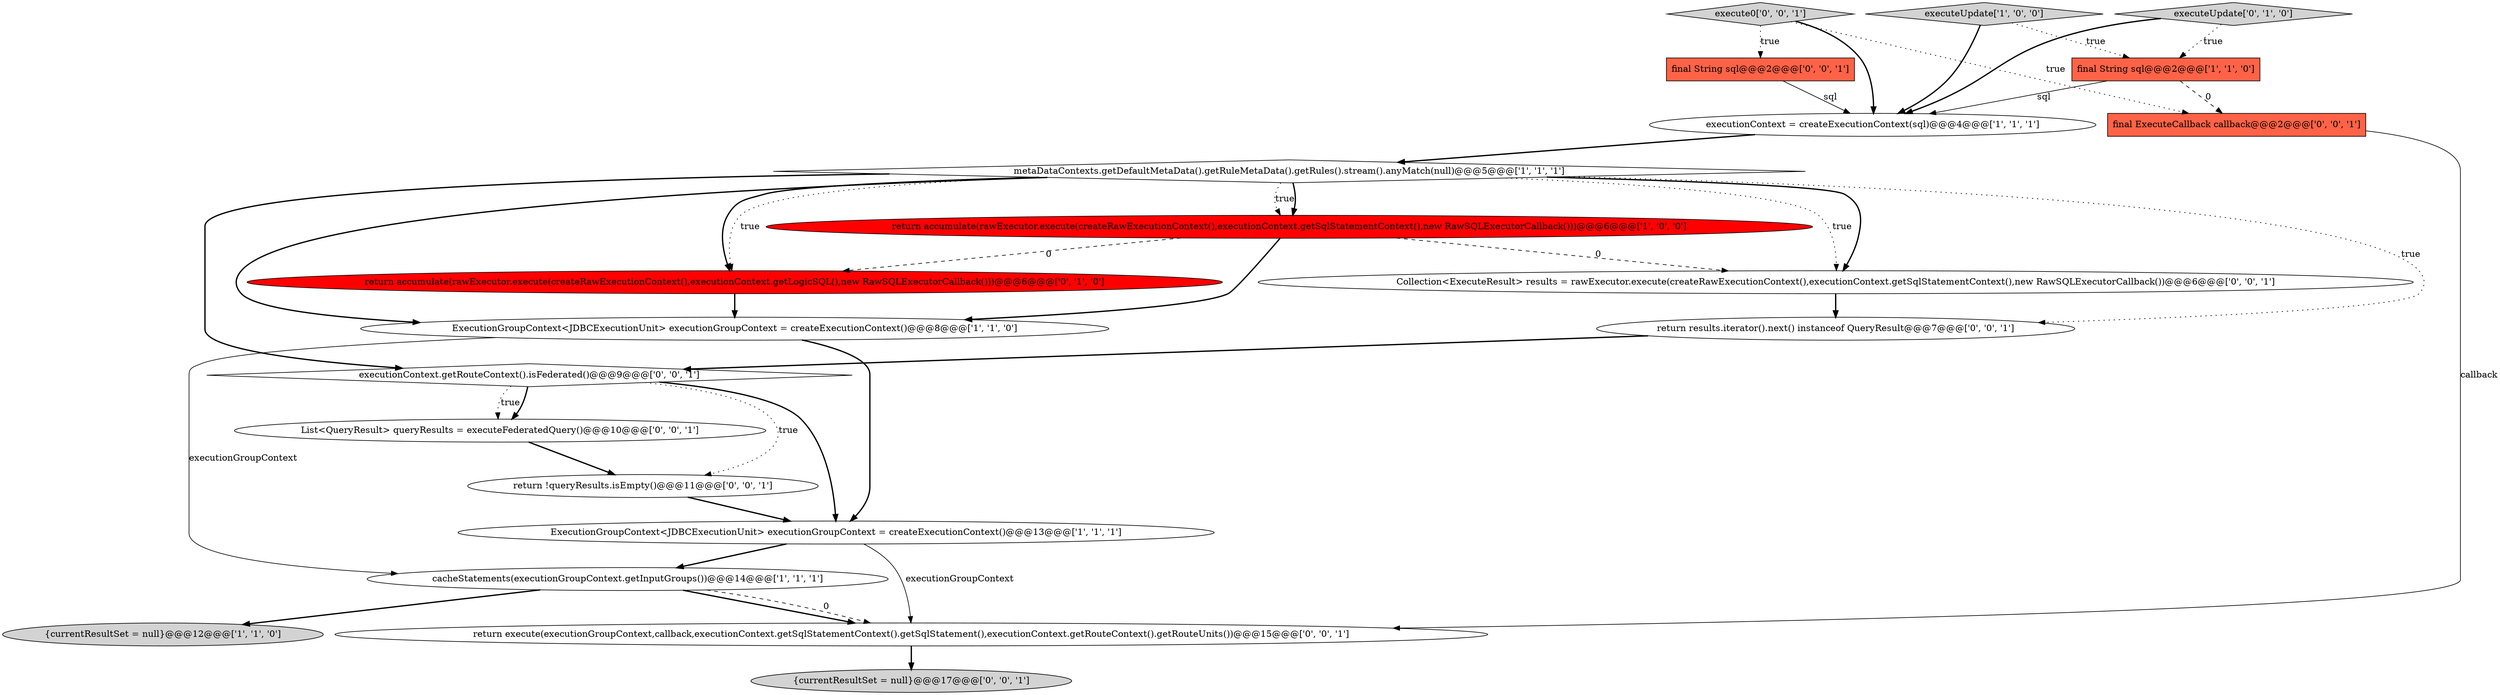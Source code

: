 digraph {
8 [style = filled, label = "executeUpdate['1', '0', '0']", fillcolor = lightgray, shape = diamond image = "AAA0AAABBB1BBB"];
15 [style = filled, label = "{currentResultSet = null}@@@17@@@['0', '0', '1']", fillcolor = lightgray, shape = ellipse image = "AAA0AAABBB3BBB"];
3 [style = filled, label = "final String sql@@@2@@@['1', '1', '0']", fillcolor = tomato, shape = box image = "AAA0AAABBB1BBB"];
18 [style = filled, label = "List<QueryResult> queryResults = executeFederatedQuery()@@@10@@@['0', '0', '1']", fillcolor = white, shape = ellipse image = "AAA0AAABBB3BBB"];
5 [style = filled, label = "cacheStatements(executionGroupContext.getInputGroups())@@@14@@@['1', '1', '1']", fillcolor = white, shape = ellipse image = "AAA0AAABBB1BBB"];
12 [style = filled, label = "final String sql@@@2@@@['0', '0', '1']", fillcolor = tomato, shape = box image = "AAA0AAABBB3BBB"];
11 [style = filled, label = "Collection<ExecuteResult> results = rawExecutor.execute(createRawExecutionContext(),executionContext.getSqlStatementContext(),new RawSQLExecutorCallback())@@@6@@@['0', '0', '1']", fillcolor = white, shape = ellipse image = "AAA0AAABBB3BBB"];
7 [style = filled, label = "{currentResultSet = null}@@@12@@@['1', '1', '0']", fillcolor = lightgray, shape = ellipse image = "AAA0AAABBB1BBB"];
1 [style = filled, label = "ExecutionGroupContext<JDBCExecutionUnit> executionGroupContext = createExecutionContext()@@@13@@@['1', '1', '1']", fillcolor = white, shape = ellipse image = "AAA0AAABBB1BBB"];
19 [style = filled, label = "return execute(executionGroupContext,callback,executionContext.getSqlStatementContext().getSqlStatement(),executionContext.getRouteContext().getRouteUnits())@@@15@@@['0', '0', '1']", fillcolor = white, shape = ellipse image = "AAA0AAABBB3BBB"];
14 [style = filled, label = "return !queryResults.isEmpty()@@@11@@@['0', '0', '1']", fillcolor = white, shape = ellipse image = "AAA0AAABBB3BBB"];
9 [style = filled, label = "executeUpdate['0', '1', '0']", fillcolor = lightgray, shape = diamond image = "AAA0AAABBB2BBB"];
0 [style = filled, label = "metaDataContexts.getDefaultMetaData().getRuleMetaData().getRules().stream().anyMatch(null)@@@5@@@['1', '1', '1']", fillcolor = white, shape = diamond image = "AAA0AAABBB1BBB"];
2 [style = filled, label = "ExecutionGroupContext<JDBCExecutionUnit> executionGroupContext = createExecutionContext()@@@8@@@['1', '1', '0']", fillcolor = white, shape = ellipse image = "AAA0AAABBB1BBB"];
6 [style = filled, label = "executionContext = createExecutionContext(sql)@@@4@@@['1', '1', '1']", fillcolor = white, shape = ellipse image = "AAA0AAABBB1BBB"];
10 [style = filled, label = "return accumulate(rawExecutor.execute(createRawExecutionContext(),executionContext.getLogicSQL(),new RawSQLExecutorCallback()))@@@6@@@['0', '1', '0']", fillcolor = red, shape = ellipse image = "AAA1AAABBB2BBB"];
20 [style = filled, label = "execute0['0', '0', '1']", fillcolor = lightgray, shape = diamond image = "AAA0AAABBB3BBB"];
17 [style = filled, label = "return results.iterator().next() instanceof QueryResult@@@7@@@['0', '0', '1']", fillcolor = white, shape = ellipse image = "AAA0AAABBB3BBB"];
13 [style = filled, label = "executionContext.getRouteContext().isFederated()@@@9@@@['0', '0', '1']", fillcolor = white, shape = diamond image = "AAA0AAABBB3BBB"];
16 [style = filled, label = "final ExecuteCallback callback@@@2@@@['0', '0', '1']", fillcolor = tomato, shape = box image = "AAA0AAABBB3BBB"];
4 [style = filled, label = "return accumulate(rawExecutor.execute(createRawExecutionContext(),executionContext.getSqlStatementContext(),new RawSQLExecutorCallback()))@@@6@@@['1', '0', '0']", fillcolor = red, shape = ellipse image = "AAA1AAABBB1BBB"];
1->5 [style = bold, label=""];
13->18 [style = dotted, label="true"];
0->13 [style = bold, label=""];
12->6 [style = solid, label="sql"];
0->10 [style = dotted, label="true"];
2->1 [style = bold, label=""];
0->2 [style = bold, label=""];
0->4 [style = dotted, label="true"];
0->11 [style = bold, label=""];
8->6 [style = bold, label=""];
3->6 [style = solid, label="sql"];
6->0 [style = bold, label=""];
4->2 [style = bold, label=""];
20->6 [style = bold, label=""];
8->3 [style = dotted, label="true"];
13->1 [style = bold, label=""];
14->1 [style = bold, label=""];
9->6 [style = bold, label=""];
5->19 [style = bold, label=""];
0->10 [style = bold, label=""];
16->19 [style = solid, label="callback"];
0->4 [style = bold, label=""];
2->5 [style = solid, label="executionGroupContext"];
5->7 [style = bold, label=""];
11->17 [style = bold, label=""];
0->17 [style = dotted, label="true"];
10->2 [style = bold, label=""];
17->13 [style = bold, label=""];
20->12 [style = dotted, label="true"];
4->11 [style = dashed, label="0"];
19->15 [style = bold, label=""];
4->10 [style = dashed, label="0"];
13->14 [style = dotted, label="true"];
0->11 [style = dotted, label="true"];
1->19 [style = solid, label="executionGroupContext"];
5->19 [style = dashed, label="0"];
18->14 [style = bold, label=""];
9->3 [style = dotted, label="true"];
3->16 [style = dashed, label="0"];
13->18 [style = bold, label=""];
20->16 [style = dotted, label="true"];
}
